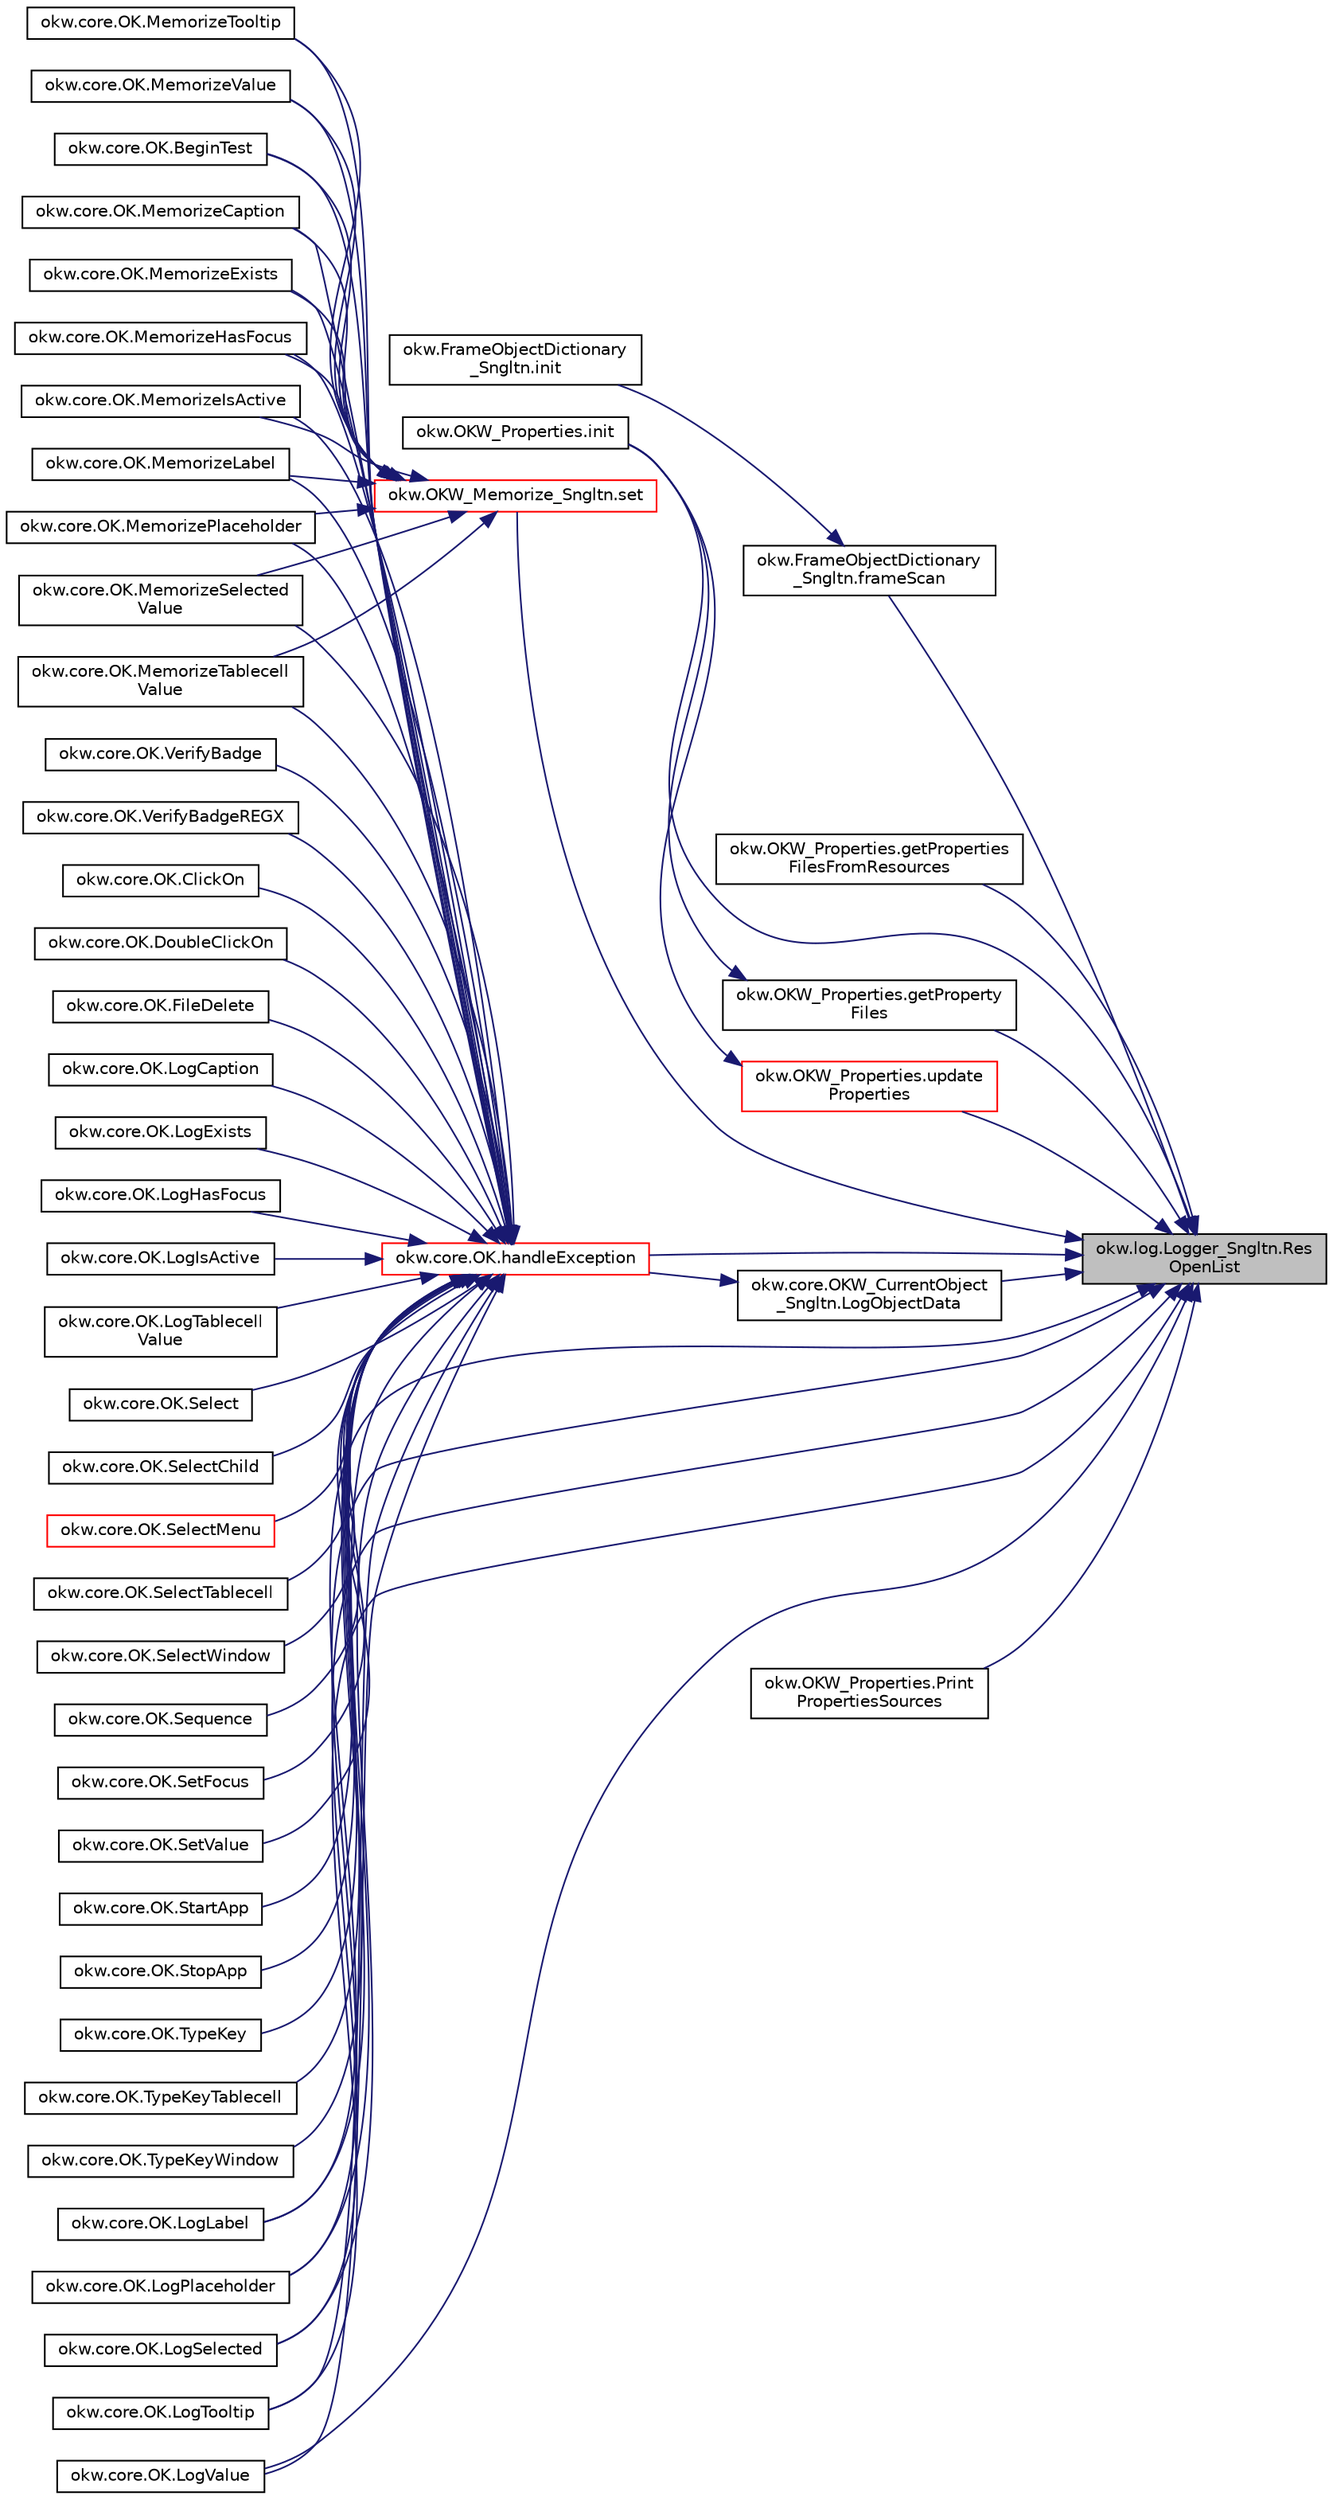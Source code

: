 digraph "okw.log.Logger_Sngltn.ResOpenList"
{
 // INTERACTIVE_SVG=YES
 // LATEX_PDF_SIZE
  edge [fontname="Helvetica",fontsize="10",labelfontname="Helvetica",labelfontsize="10"];
  node [fontname="Helvetica",fontsize="10",shape=record];
  rankdir="RL";
  Node1 [label="okw.log.Logger_Sngltn.Res\lOpenList",height=0.2,width=0.4,color="black", fillcolor="grey75", style="filled", fontcolor="black",tooltip="Creates a new hierarchical level in the results file."];
  Node1 -> Node2 [dir="back",color="midnightblue",fontsize="10",style="solid",fontname="Helvetica"];
  Node2 [label="okw.FrameObjectDictionary\l_Sngltn.frameScan",height=0.2,width=0.4,color="black", fillcolor="white", style="filled",URL="$classokw_1_1_frame_object_dictionary___sngltn.html#a1710d54e13c9ce591277209c898eec98",tooltip="Liefert die Instanz der Klasse."];
  Node2 -> Node3 [dir="back",color="midnightblue",fontsize="10",style="solid",fontname="Helvetica"];
  Node3 [label="okw.FrameObjectDictionary\l_Sngltn.init",height=0.2,width=0.4,color="black", fillcolor="white", style="filled",URL="$classokw_1_1_frame_object_dictionary___sngltn.html#a905bac544e5962ae15dfe1c1c50f2467",tooltip="Methode initialisiert diese Klasse."];
  Node1 -> Node4 [dir="back",color="midnightblue",fontsize="10",style="solid",fontname="Helvetica"];
  Node4 [label="okw.OKW_Properties.getProperties\lFilesFromResources",height=0.2,width=0.4,color="black", fillcolor="white", style="filled",URL="$classokw_1_1_o_k_w___properties.html#ac4b7b1ed4cbd9340dfe426d85dee6d9a",tooltip="Erstellt eine Liste der \"*.properties\"-Dateien des aktuellen Projektes."];
  Node1 -> Node5 [dir="back",color="midnightblue",fontsize="10",style="solid",fontname="Helvetica"];
  Node5 [label="okw.OKW_Properties.getProperty\lFiles",height=0.2,width=0.4,color="black", fillcolor="white", style="filled",URL="$classokw_1_1_o_k_w___properties.html#ae142680bdd0cbb29887c374bc8659b0b",tooltip="Es werden die Properties aus dem reasource Verzeichniss geladen."];
  Node5 -> Node6 [dir="back",color="midnightblue",fontsize="10",style="solid",fontname="Helvetica"];
  Node6 [label="okw.OKW_Properties.init",height=0.2,width=0.4,color="black", fillcolor="white", style="filled",URL="$classokw_1_1_o_k_w___properties.html#a8a4294aa27bf9f4f49e9f1991022d5c8",tooltip="Initialisiert diese Klasse:"];
  Node1 -> Node7 [dir="back",color="midnightblue",fontsize="10",style="solid",fontname="Helvetica"];
  Node7 [label="okw.core.OK.handleException",height=0.2,width=0.4,color="red", fillcolor="white", style="filled",URL="$classokw_1_1core_1_1_o_k.html#a5a6db6a457bcb71c893f5d4eb615b2b7",tooltip="Zentrale Exception-Behandlung."];
  Node7 -> Node8 [dir="back",color="midnightblue",fontsize="10",style="solid",fontname="Helvetica"];
  Node8 [label="okw.core.OK.BeginTest",height=0.2,width=0.4,color="black", fillcolor="white", style="filled",URL="$classokw_1_1core_1_1_o_k.html#a594d5a3518a401240bc1868f5883a393",tooltip="Markiert den Anfang eines neuen Testfalls."];
  Node7 -> Node9 [dir="back",color="midnightblue",fontsize="10",style="solid",fontname="Helvetica"];
  Node9 [label="okw.core.OK.ClickOn",height=0.2,width=0.4,color="black", fillcolor="white", style="filled",URL="$classokw_1_1core_1_1_o_k.html#a1a4fcce79cac7386f04495383d2985b3",tooltip="Klickt auf das gegebene Objekt."];
  Node7 -> Node10 [dir="back",color="midnightblue",fontsize="10",style="solid",fontname="Helvetica"];
  Node10 [label="okw.core.OK.DoubleClickOn",height=0.2,width=0.4,color="black", fillcolor="white", style="filled",URL="$classokw_1_1core_1_1_o_k.html#a3e40c302aa78cb83aa1fcfd0dafa24b0",tooltip="Führt ein Doppelklick auf das gegebene GUI-Objekt aus."];
  Node7 -> Node11 [dir="back",color="midnightblue",fontsize="10",style="solid",fontname="Helvetica"];
  Node11 [label="okw.core.OK.FileDelete",height=0.2,width=0.4,color="black", fillcolor="white", style="filled",URL="$classokw_1_1core_1_1_o_k.html#aef8ea8cabf9dfb28aef18611f69b5af3",tooltip="Löscht die gegebene Datei."];
  Node7 -> Node12 [dir="back",color="midnightblue",fontsize="10",style="solid",fontname="Helvetica"];
  Node12 [label="okw.core.OK.LogCaption",height=0.2,width=0.4,color="black", fillcolor="white", style="filled",URL="$classokw_1_1core_1_1_o_k.html#a2469f6149bc2c4540c48edd8facbb5c0",tooltip="Gibt die Caption eines GUI-Objektes in den Testergebnissen aus."];
  Node7 -> Node13 [dir="back",color="midnightblue",fontsize="10",style="solid",fontname="Helvetica"];
  Node13 [label="okw.core.OK.LogExists",height=0.2,width=0.4,color="black", fillcolor="white", style="filled",URL="$classokw_1_1core_1_1_o_k.html#ac20bd936e2181f94529469c6fc130238",tooltip="Gibt die Existenz eines GUI-Objektes mit YES/NO in den Testergebnissen aus."];
  Node7 -> Node14 [dir="back",color="midnightblue",fontsize="10",style="solid",fontname="Helvetica"];
  Node14 [label="okw.core.OK.LogHasFocus",height=0.2,width=0.4,color="black", fillcolor="white", style="filled",URL="$classokw_1_1core_1_1_o_k.html#a1b8a5a3d583ffabc0063632ab9d981cf",tooltip="Dokumentiert den Fokus-Status des gegebenen Objekts."];
  Node7 -> Node15 [dir="back",color="midnightblue",fontsize="10",style="solid",fontname="Helvetica"];
  Node15 [label="okw.core.OK.LogIsActive",height=0.2,width=0.4,color="black", fillcolor="white", style="filled",URL="$classokw_1_1core_1_1_o_k.html#ae44a6c32e26a7f93dd5c9f7b5765ee0d",tooltip="Dokumentiert den Status des gegebenen Objekts."];
  Node7 -> Node16 [dir="back",color="midnightblue",fontsize="10",style="solid",fontname="Helvetica"];
  Node16 [label="okw.core.OK.LogLabel",height=0.2,width=0.4,color="black", fillcolor="white", style="filled",URL="$classokw_1_1core_1_1_o_k.html#a5ca2a918fc575095dd00d15e65f1491c",tooltip="Gibt den Wert des Etikette/Label in der Logdatei aus."];
  Node7 -> Node17 [dir="back",color="midnightblue",fontsize="10",style="solid",fontname="Helvetica"];
  Node17 [label="okw.core.OK.LogPlaceholder",height=0.2,width=0.4,color="black", fillcolor="white", style="filled",URL="$classokw_1_1core_1_1_o_k.html#a260d21c87a1d0df97bb442888fc87fcb",tooltip="Gibt den Wert des Platzhalters in der Logdatei aus."];
  Node7 -> Node18 [dir="back",color="midnightblue",fontsize="10",style="solid",fontname="Helvetica"];
  Node18 [label="okw.core.OK.LogSelected",height=0.2,width=0.4,color="black", fillcolor="white", style="filled",URL="$classokw_1_1core_1_1_o_k.html#af480aabf37fd55561892d9effcdaf182",tooltip="Dokumentiert den markierten Text des gegebenen Objekts."];
  Node7 -> Node19 [dir="back",color="midnightblue",fontsize="10",style="solid",fontname="Helvetica"];
  Node19 [label="okw.core.OK.LogTablecell\lValue",height=0.2,width=0.4,color="black", fillcolor="white", style="filled",URL="$classokw_1_1core_1_1_o_k.html#a7c6a02d1f58952de8cc3591379cdfbe3",tooltip="Dokumentiert den Wert der ausgewählten Zelle."];
  Node7 -> Node20 [dir="back",color="midnightblue",fontsize="10",style="solid",fontname="Helvetica"];
  Node20 [label="okw.core.OK.LogTooltip",height=0.2,width=0.4,color="black", fillcolor="white", style="filled",URL="$classokw_1_1core_1_1_o_k.html#a170fa2f1a3bd1fa9f00fc160c48e76c2",tooltip="Dokumentiert die Kurzinfo zu einem Werkzeug des gegebenen Objekts."];
  Node7 -> Node21 [dir="back",color="midnightblue",fontsize="10",style="solid",fontname="Helvetica"];
  Node21 [label="okw.core.OK.LogValue",height=0.2,width=0.4,color="black", fillcolor="white", style="filled",URL="$classokw_1_1core_1_1_o_k.html#ad13df6f48f816f5d075efe045907527d",tooltip="Dokumentiert den Standartwert eines Objekts."];
  Node7 -> Node22 [dir="back",color="midnightblue",fontsize="10",style="solid",fontname="Helvetica"];
  Node22 [label="okw.core.OK.MemorizeCaption",height=0.2,width=0.4,color="black", fillcolor="white", style="filled",URL="$classokw_1_1core_1_1_o_k.html#a661c650ca7824d1ea464d98b792ae712",tooltip="Keine Beschreibung zu \"MemorizeCaption\" verfügbar."];
  Node7 -> Node23 [dir="back",color="midnightblue",fontsize="10",style="solid",fontname="Helvetica"];
  Node23 [label="okw.core.OK.MemorizeExists",height=0.2,width=0.4,color="black", fillcolor="white", style="filled",URL="$classokw_1_1core_1_1_o_k.html#a61db6d17853d7c0913216708c2c29779",tooltip="Merkt sich den aktuell existierenden Zustand des Objekts."];
  Node7 -> Node24 [dir="back",color="midnightblue",fontsize="10",style="solid",fontname="Helvetica"];
  Node24 [label="okw.core.OK.MemorizeHasFocus",height=0.2,width=0.4,color="black", fillcolor="white", style="filled",URL="$classokw_1_1core_1_1_o_k.html#aa18fa77383398b2a8242ca299938c24d",tooltip="Keine Beschreibung zu \"MemorizeHasFocus\" verfügbar."];
  Node7 -> Node25 [dir="back",color="midnightblue",fontsize="10",style="solid",fontname="Helvetica"];
  Node25 [label="okw.core.OK.MemorizeIsActive",height=0.2,width=0.4,color="black", fillcolor="white", style="filled",URL="$classokw_1_1core_1_1_o_k.html#aed2c0c9e72b5b730b6b041ef641f3bdc",tooltip="Merkt sich den Zustand des gegebenen Objekts."];
  Node7 -> Node26 [dir="back",color="midnightblue",fontsize="10",style="solid",fontname="Helvetica"];
  Node26 [label="okw.core.OK.MemorizeLabel",height=0.2,width=0.4,color="black", fillcolor="white", style="filled",URL="$classokw_1_1core_1_1_o_k.html#ad09ff6f6389ceb04f7ec338ea3c45e85",tooltip="Speirchert den aktuellen Wert der Etikette, und legt diesen unter fpsMemKeyName ab."];
  Node7 -> Node27 [dir="back",color="midnightblue",fontsize="10",style="solid",fontname="Helvetica"];
  Node27 [label="okw.core.OK.MemorizePlaceholder",height=0.2,width=0.4,color="black", fillcolor="white", style="filled",URL="$classokw_1_1core_1_1_o_k.html#ac9744fdc26e9049a0d0fe48b1ae9d11c",tooltip="Speirchert den aktuellen Wert der Platzhalters, und legt diesen unter fpsMemKeyName ab."];
  Node7 -> Node28 [dir="back",color="midnightblue",fontsize="10",style="solid",fontname="Helvetica"];
  Node28 [label="okw.core.OK.MemorizeSelected\lValue",height=0.2,width=0.4,color="black", fillcolor="white", style="filled",URL="$classokw_1_1core_1_1_o_k.html#a7e8652a632b073da02222ee6e5e88266",tooltip="Keine Beschreibung zu \"MemorizeSelectedValue\" verfügbar."];
  Node7 -> Node29 [dir="back",color="midnightblue",fontsize="10",style="solid",fontname="Helvetica"];
  Node29 [label="okw.core.OK.MemorizeTablecell\lValue",height=0.2,width=0.4,color="black", fillcolor="white", style="filled",URL="$classokw_1_1core_1_1_o_k.html#ab7c819556f3b21faeea08fad5be32813",tooltip="Merkt sich den Wert der gegebenen Zelle in der Tabelle. throws Exception"];
  Node7 -> Node30 [dir="back",color="midnightblue",fontsize="10",style="solid",fontname="Helvetica"];
  Node30 [label="okw.core.OK.MemorizeTooltip",height=0.2,width=0.4,color="black", fillcolor="white", style="filled",URL="$classokw_1_1core_1_1_o_k.html#aad3ff1b462da844ccc53d2e177fb1def",tooltip="Dokumentiert den Tooltip-Text (Kurzinformation) des gegebenen Objekts."];
  Node7 -> Node31 [dir="back",color="midnightblue",fontsize="10",style="solid",fontname="Helvetica"];
  Node31 [label="okw.core.OK.MemorizeValue",height=0.2,width=0.4,color="black", fillcolor="white", style="filled",URL="$classokw_1_1core_1_1_o_k.html#a2d93a84a57295418131d219a5887094d",tooltip="Merkt sich den Standartwert eines Objekts."];
  Node7 -> Node32 [dir="back",color="midnightblue",fontsize="10",style="solid",fontname="Helvetica"];
  Node32 [label="okw.core.OK.Select",height=0.2,width=0.4,color="black", fillcolor="white", style="filled",URL="$classokw_1_1core_1_1_o_k.html#a7ee0b387364c0c188f94099f14f2da43",tooltip="Auswahl aller Zeilen einer Liste/Tabelle, welche die gegebenen Daten enthalten."];
  Node7 -> Node33 [dir="back",color="midnightblue",fontsize="10",style="solid",fontname="Helvetica"];
  Node33 [label="okw.core.OK.SelectChild",height=0.2,width=0.4,color="black", fillcolor="white", style="filled",URL="$classokw_1_1core_1_1_o_k.html#a038f45c24b6538ddadbdcd1fd179c2ab",tooltip="Setzt den Wert von SELECTEDCHILD auf den Wert von FN."];
  Node7 -> Node34 [dir="back",color="midnightblue",fontsize="10",style="solid",fontname="Helvetica"];
  Node34 [label="okw.core.OK.SelectMenu",height=0.2,width=0.4,color="red", fillcolor="white", style="filled",URL="$classokw_1_1core_1_1_o_k.html#ae30b70ea446f3a58022a617177d0bcb6",tooltip="Wählt den gegebenen Menü-Eintrag aus."];
  Node7 -> Node36 [dir="back",color="midnightblue",fontsize="10",style="solid",fontname="Helvetica"];
  Node36 [label="okw.core.OK.SelectTablecell",height=0.2,width=0.4,color="black", fillcolor="white", style="filled",URL="$classokw_1_1core_1_1_o_k.html#a0cbda1e1d604b0b988296c48835300cc",tooltip="Wählt die gegebene Tabellenzelle aus."];
  Node7 -> Node37 [dir="back",color="midnightblue",fontsize="10",style="solid",fontname="Helvetica"];
  Node37 [label="okw.core.OK.SelectWindow",height=0.2,width=0.4,color="black", fillcolor="white", style="filled",URL="$classokw_1_1core_1_1_o_k.html#a4609a2156286fe56e1d4dba1695cd600",tooltip="Setzt den Kontext auf das gegebene Fenster."];
  Node7 -> Node38 [dir="back",color="midnightblue",fontsize="10",style="solid",fontname="Helvetica"];
  Node38 [label="okw.core.OK.Sequence",height=0.2,width=0.4,color="black", fillcolor="white", style="filled",URL="$classokw_1_1core_1_1_o_k.html#a4ce824499d5b8b9612beff9f5438c6a1",tooltip="Ruft die Sequenz eines Fensters auf."];
  Node7 -> Node39 [dir="back",color="midnightblue",fontsize="10",style="solid",fontname="Helvetica"];
  Node39 [label="okw.core.OK.SetFocus",height=0.2,width=0.4,color="black", fillcolor="white", style="filled",URL="$classokw_1_1core_1_1_o_k.html#a2ec62170b8430a0ea58e919d8d46a7c0",tooltip="Setzt den Fokus auf das gegebene Fensterobjekt."];
  Node7 -> Node40 [dir="back",color="midnightblue",fontsize="10",style="solid",fontname="Helvetica"];
  Node40 [label="okw.core.OK.SetValue",height=0.2,width=0.4,color="black", fillcolor="white", style="filled",URL="$classokw_1_1core_1_1_o_k.html#a6af4fe0d34a701aefc8ce67657b3c432",tooltip="Setzt den Wert des gegebenen Fensterobjekts auf den gegebenen Wert."];
  Node7 -> Node41 [dir="back",color="midnightblue",fontsize="10",style="solid",fontname="Helvetica"];
  Node41 [label="okw.core.OK.StartApp",height=0.2,width=0.4,color="black", fillcolor="white", style="filled",URL="$classokw_1_1core_1_1_o_k.html#a38d47241f9746791eecaf7a45fcabb80",tooltip="Startet die gegebene Anwendung."];
  Node7 -> Node42 [dir="back",color="midnightblue",fontsize="10",style="solid",fontname="Helvetica"];
  Node42 [label="okw.core.OK.StopApp",height=0.2,width=0.4,color="black", fillcolor="white", style="filled",URL="$classokw_1_1core_1_1_o_k.html#adbb934e4f20a0c451b4720a67c6cf99a",tooltip="Beendet eine gegebene Anwendung."];
  Node7 -> Node43 [dir="back",color="midnightblue",fontsize="10",style="solid",fontname="Helvetica"];
  Node43 [label="okw.core.OK.TypeKey",height=0.2,width=0.4,color="black", fillcolor="white", style="filled",URL="$classokw_1_1core_1_1_o_k.html#a4600012e7b1fdbedcee36313d0397fd5",tooltip="Tastatureingaben von Daten in das aktive Fensterobjekt."];
  Node7 -> Node44 [dir="back",color="midnightblue",fontsize="10",style="solid",fontname="Helvetica"];
  Node44 [label="okw.core.OK.TypeKeyTablecell",height=0.2,width=0.4,color="black", fillcolor="white", style="filled",URL="$classokw_1_1core_1_1_o_k.html#afbfb6cebd96c8087190627a4c0d0f7c4",tooltip="Eingabe von Daten in eine gegebene Tabellenzelle über die Tastatur."];
  Node7 -> Node45 [dir="back",color="midnightblue",fontsize="10",style="solid",fontname="Helvetica"];
  Node45 [label="okw.core.OK.TypeKeyWindow",height=0.2,width=0.4,color="black", fillcolor="white", style="filled",URL="$classokw_1_1core_1_1_o_k.html#ad91da46f1631eed55757d42061543e86",tooltip="Tastatureingabe in ein bestimmtes Fensterobjekt."];
  Node7 -> Node46 [dir="back",color="midnightblue",fontsize="10",style="solid",fontname="Helvetica"];
  Node46 [label="okw.core.OK.VerifyBadge",height=0.2,width=0.4,color="black", fillcolor="white", style="filled",URL="$classokw_1_1core_1_1_o_k.html#ac2c25fc3fa5b40db4e95219582f11874",tooltip="Überprüft den Badge des Objektes ."];
  Node7 -> Node47 [dir="back",color="midnightblue",fontsize="10",style="solid",fontname="Helvetica"];
  Node47 [label="okw.core.OK.VerifyBadgeREGX",height=0.2,width=0.4,color="black", fillcolor="white", style="filled",URL="$classokw_1_1core_1_1_o_k.html#a9e122d11d43dfbb7835c21a8b55b5759",tooltip="Überprüft den Badge des Objektes ."];
  Node1 -> Node6 [dir="back",color="midnightblue",fontsize="10",style="solid",fontname="Helvetica"];
  Node1 -> Node16 [dir="back",color="midnightblue",fontsize="10",style="solid",fontname="Helvetica"];
  Node1 -> Node80 [dir="back",color="midnightblue",fontsize="10",style="solid",fontname="Helvetica"];
  Node80 [label="okw.core.OKW_CurrentObject\l_Sngltn.LogObjectData",height=0.2,width=0.4,color="black", fillcolor="white", style="filled",URL="$classokw_1_1core_1_1_o_k_w___current_object___sngltn.html#a01b48f2c86a2f91909143ee9063dfd86",tooltip="Methode gibt alle wichtigen Informationen zum aktuellen Objekt aus."];
  Node80 -> Node7 [dir="back",color="midnightblue",fontsize="10",style="solid",fontname="Helvetica"];
  Node1 -> Node17 [dir="back",color="midnightblue",fontsize="10",style="solid",fontname="Helvetica"];
  Node1 -> Node18 [dir="back",color="midnightblue",fontsize="10",style="solid",fontname="Helvetica"];
  Node1 -> Node20 [dir="back",color="midnightblue",fontsize="10",style="solid",fontname="Helvetica"];
  Node1 -> Node21 [dir="back",color="midnightblue",fontsize="10",style="solid",fontname="Helvetica"];
  Node1 -> Node81 [dir="back",color="midnightblue",fontsize="10",style="solid",fontname="Helvetica"];
  Node81 [label="okw.OKW_Properties.Print\lPropertiesSources",height=0.2,width=0.4,color="black", fillcolor="white", style="filled",URL="$classokw_1_1_o_k_w___properties.html#a0d96699d0da3d5db7e742b78e7a33b8f",tooltip="Druckt die Gefundenen Propertie Quellen."];
  Node1 -> Node82 [dir="back",color="midnightblue",fontsize="10",style="solid",fontname="Helvetica"];
  Node82 [label="okw.OKW_Memorize_Sngltn.set",height=0.2,width=0.4,color="red", fillcolor="white", style="filled",URL="$classokw_1_1_o_k_w___memorize___sngltn.html#a77acdbf6b56b381439a16f96b54e6fbd",tooltip="Setzt/Merkt sich das MemKey/Value-Paar."];
  Node82 -> Node8 [dir="back",color="midnightblue",fontsize="10",style="solid",fontname="Helvetica"];
  Node82 -> Node22 [dir="back",color="midnightblue",fontsize="10",style="solid",fontname="Helvetica"];
  Node82 -> Node23 [dir="back",color="midnightblue",fontsize="10",style="solid",fontname="Helvetica"];
  Node82 -> Node24 [dir="back",color="midnightblue",fontsize="10",style="solid",fontname="Helvetica"];
  Node82 -> Node25 [dir="back",color="midnightblue",fontsize="10",style="solid",fontname="Helvetica"];
  Node82 -> Node26 [dir="back",color="midnightblue",fontsize="10",style="solid",fontname="Helvetica"];
  Node82 -> Node27 [dir="back",color="midnightblue",fontsize="10",style="solid",fontname="Helvetica"];
  Node82 -> Node28 [dir="back",color="midnightblue",fontsize="10",style="solid",fontname="Helvetica"];
  Node82 -> Node29 [dir="back",color="midnightblue",fontsize="10",style="solid",fontname="Helvetica"];
  Node82 -> Node30 [dir="back",color="midnightblue",fontsize="10",style="solid",fontname="Helvetica"];
  Node82 -> Node31 [dir="back",color="midnightblue",fontsize="10",style="solid",fontname="Helvetica"];
  Node1 -> Node123 [dir="back",color="midnightblue",fontsize="10",style="solid",fontname="Helvetica"];
  Node123 [label="okw.OKW_Properties.update\lProperties",height=0.2,width=0.4,color="red", fillcolor="white", style="filled",URL="$classokw_1_1_o_k_w___properties.html#aaec0ed9838c553749dcc2514232f6a6c",tooltip="Aktualisert/Lädt die Properties in der unter OKW_Properties beschriebene Weise."];
  Node123 -> Node6 [dir="back",color="midnightblue",fontsize="10",style="solid",fontname="Helvetica"];
}
